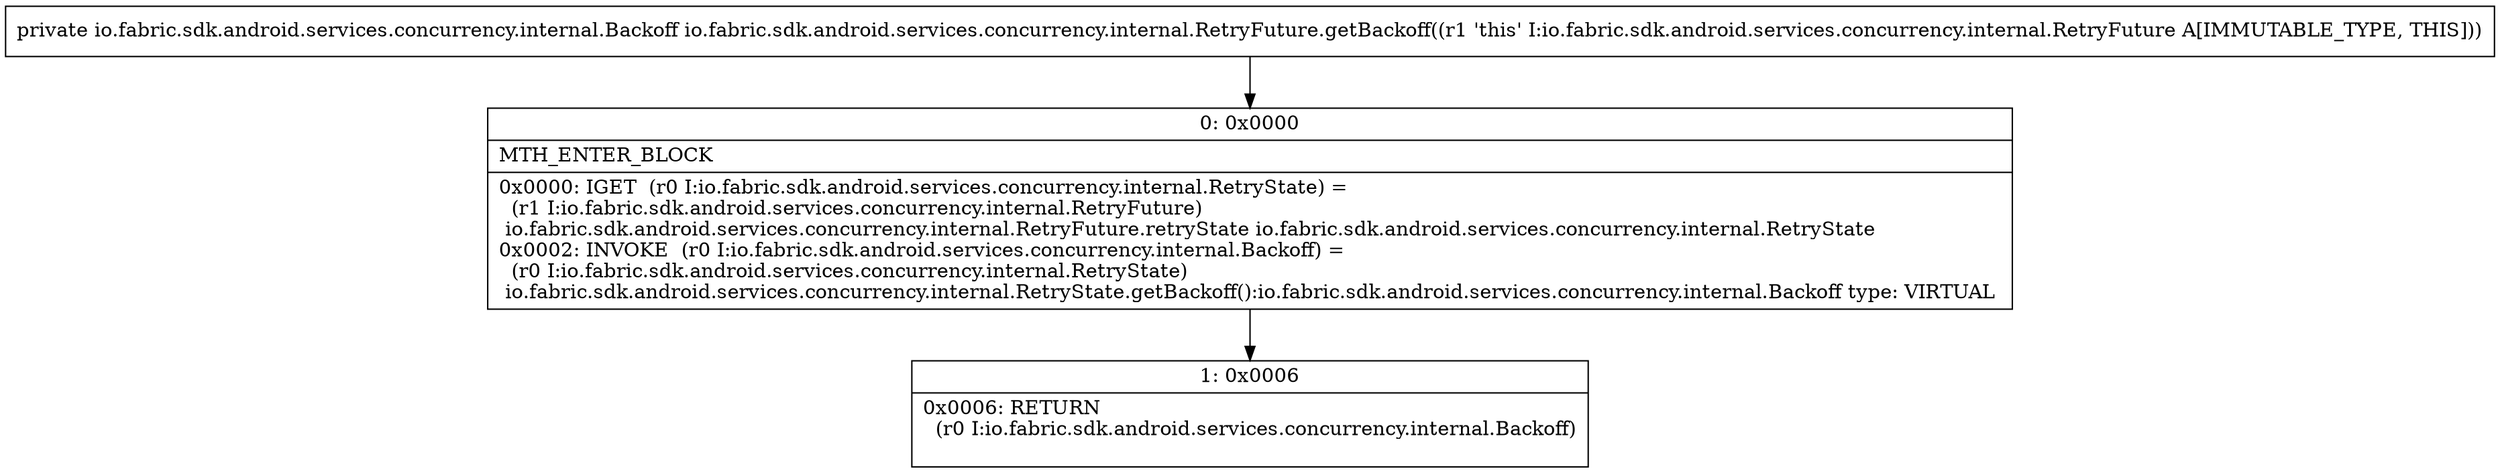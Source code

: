 digraph "CFG forio.fabric.sdk.android.services.concurrency.internal.RetryFuture.getBackoff()Lio\/fabric\/sdk\/android\/services\/concurrency\/internal\/Backoff;" {
Node_0 [shape=record,label="{0\:\ 0x0000|MTH_ENTER_BLOCK\l|0x0000: IGET  (r0 I:io.fabric.sdk.android.services.concurrency.internal.RetryState) = \l  (r1 I:io.fabric.sdk.android.services.concurrency.internal.RetryFuture)\l io.fabric.sdk.android.services.concurrency.internal.RetryFuture.retryState io.fabric.sdk.android.services.concurrency.internal.RetryState \l0x0002: INVOKE  (r0 I:io.fabric.sdk.android.services.concurrency.internal.Backoff) = \l  (r0 I:io.fabric.sdk.android.services.concurrency.internal.RetryState)\l io.fabric.sdk.android.services.concurrency.internal.RetryState.getBackoff():io.fabric.sdk.android.services.concurrency.internal.Backoff type: VIRTUAL \l}"];
Node_1 [shape=record,label="{1\:\ 0x0006|0x0006: RETURN  \l  (r0 I:io.fabric.sdk.android.services.concurrency.internal.Backoff)\l \l}"];
MethodNode[shape=record,label="{private io.fabric.sdk.android.services.concurrency.internal.Backoff io.fabric.sdk.android.services.concurrency.internal.RetryFuture.getBackoff((r1 'this' I:io.fabric.sdk.android.services.concurrency.internal.RetryFuture A[IMMUTABLE_TYPE, THIS])) }"];
MethodNode -> Node_0;
Node_0 -> Node_1;
}

